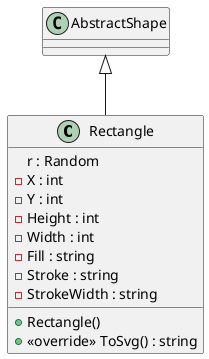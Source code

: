 @startuml
class Rectangle {
    r : Random
    - X : int
    - Y : int
    - Height : int
    - Width : int
    - Fill : string
    - Stroke : string
    - StrokeWidth : string
    + Rectangle()
    + <<override>> ToSvg() : string
}
AbstractShape <|-- Rectangle
@enduml
